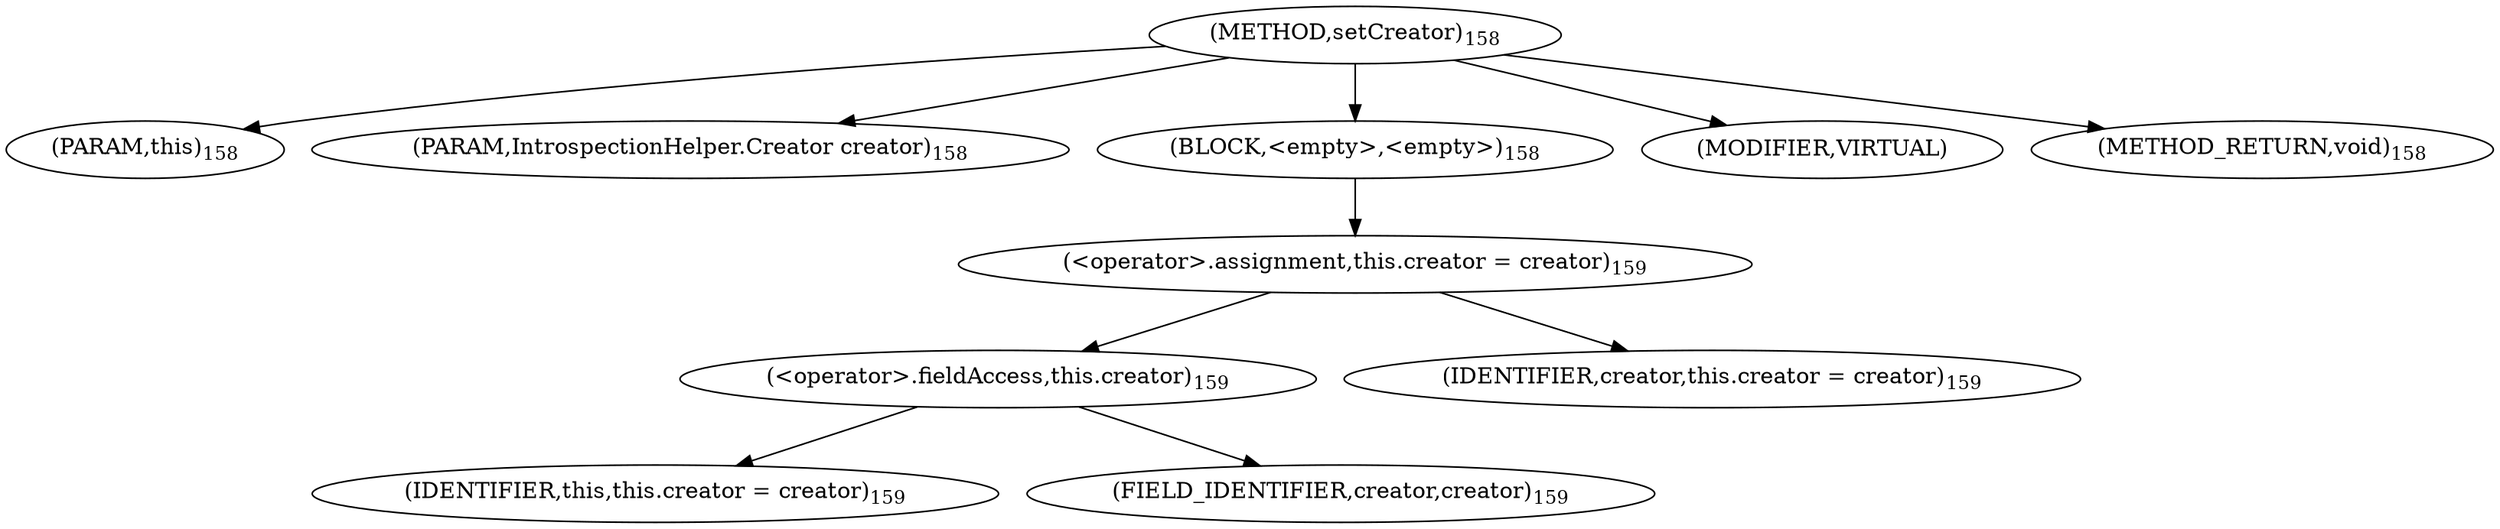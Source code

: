 digraph "setCreator" {  
"168" [label = <(METHOD,setCreator)<SUB>158</SUB>> ]
"7" [label = <(PARAM,this)<SUB>158</SUB>> ]
"169" [label = <(PARAM,IntrospectionHelper.Creator creator)<SUB>158</SUB>> ]
"170" [label = <(BLOCK,&lt;empty&gt;,&lt;empty&gt;)<SUB>158</SUB>> ]
"171" [label = <(&lt;operator&gt;.assignment,this.creator = creator)<SUB>159</SUB>> ]
"172" [label = <(&lt;operator&gt;.fieldAccess,this.creator)<SUB>159</SUB>> ]
"6" [label = <(IDENTIFIER,this,this.creator = creator)<SUB>159</SUB>> ]
"173" [label = <(FIELD_IDENTIFIER,creator,creator)<SUB>159</SUB>> ]
"174" [label = <(IDENTIFIER,creator,this.creator = creator)<SUB>159</SUB>> ]
"175" [label = <(MODIFIER,VIRTUAL)> ]
"176" [label = <(METHOD_RETURN,void)<SUB>158</SUB>> ]
  "168" -> "7" 
  "168" -> "169" 
  "168" -> "170" 
  "168" -> "175" 
  "168" -> "176" 
  "170" -> "171" 
  "171" -> "172" 
  "171" -> "174" 
  "172" -> "6" 
  "172" -> "173" 
}
